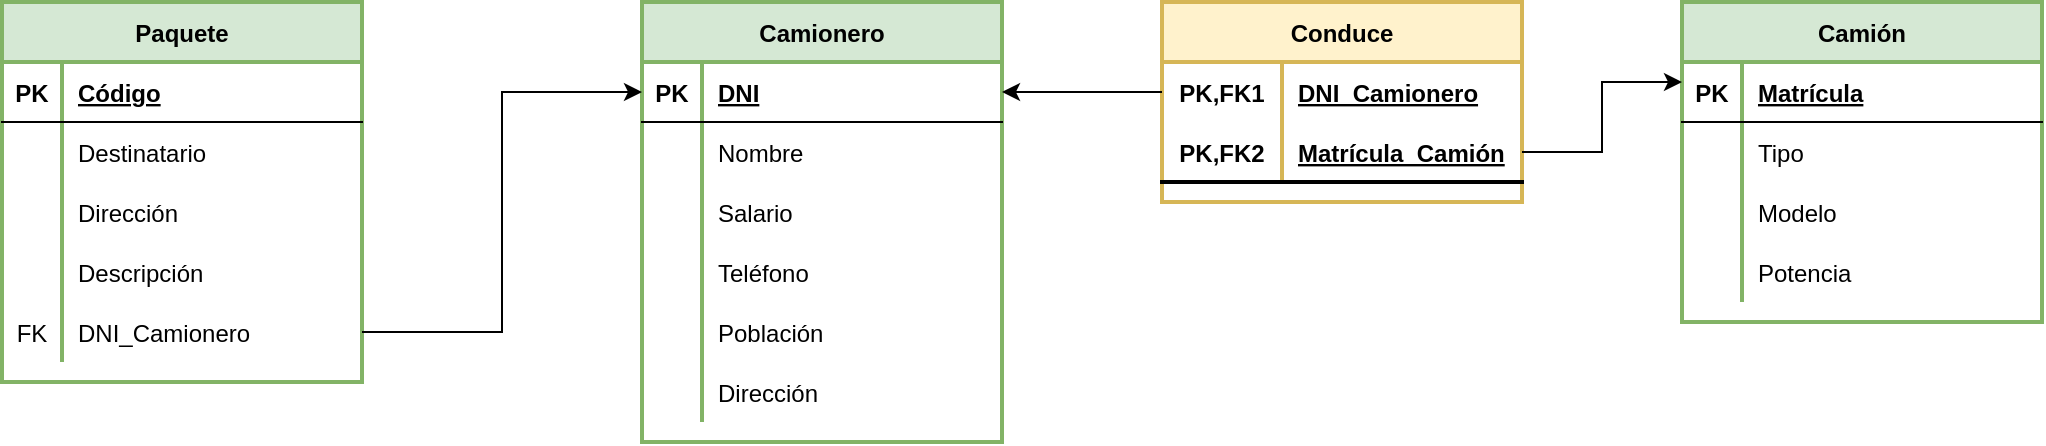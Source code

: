 <mxfile version="20.5.3" type="github">
  <diagram id="MKtPmUqBco1HbYuEGtP4" name="Página-1">
    <mxGraphModel dx="1422" dy="771" grid="1" gridSize="10" guides="1" tooltips="1" connect="1" arrows="1" fold="1" page="1" pageScale="1" pageWidth="827" pageHeight="1169" math="0" shadow="0">
      <root>
        <mxCell id="0" />
        <mxCell id="1" parent="0" />
        <mxCell id="44e2o9X5UK2TzWQJHfWc-1" value="Paquete" style="shape=table;startSize=30;container=1;collapsible=1;childLayout=tableLayout;fixedRows=1;rowLines=0;fontStyle=1;align=center;resizeLast=1;fillColor=#d5e8d4;strokeColor=#82b366;strokeWidth=2;" parent="1" vertex="1">
          <mxGeometry x="80" y="160" width="180" height="190" as="geometry" />
        </mxCell>
        <mxCell id="44e2o9X5UK2TzWQJHfWc-2" value="" style="shape=tableRow;horizontal=0;startSize=0;swimlaneHead=0;swimlaneBody=0;fillColor=none;collapsible=0;dropTarget=0;points=[[0,0.5],[1,0.5]];portConstraint=eastwest;top=0;left=0;right=0;bottom=1;" parent="44e2o9X5UK2TzWQJHfWc-1" vertex="1">
          <mxGeometry y="30" width="180" height="30" as="geometry" />
        </mxCell>
        <mxCell id="44e2o9X5UK2TzWQJHfWc-3" value="PK" style="shape=partialRectangle;connectable=0;fillColor=none;top=0;left=0;bottom=0;right=0;fontStyle=1;overflow=hidden;" parent="44e2o9X5UK2TzWQJHfWc-2" vertex="1">
          <mxGeometry width="30" height="30" as="geometry">
            <mxRectangle width="30" height="30" as="alternateBounds" />
          </mxGeometry>
        </mxCell>
        <mxCell id="44e2o9X5UK2TzWQJHfWc-4" value="Código" style="shape=partialRectangle;connectable=0;fillColor=none;top=0;left=0;bottom=0;right=0;align=left;spacingLeft=6;fontStyle=5;overflow=hidden;" parent="44e2o9X5UK2TzWQJHfWc-2" vertex="1">
          <mxGeometry x="30" width="150" height="30" as="geometry">
            <mxRectangle width="150" height="30" as="alternateBounds" />
          </mxGeometry>
        </mxCell>
        <mxCell id="44e2o9X5UK2TzWQJHfWc-5" value="" style="shape=tableRow;horizontal=0;startSize=0;swimlaneHead=0;swimlaneBody=0;fillColor=none;collapsible=0;dropTarget=0;points=[[0,0.5],[1,0.5]];portConstraint=eastwest;top=0;left=0;right=0;bottom=0;" parent="44e2o9X5UK2TzWQJHfWc-1" vertex="1">
          <mxGeometry y="60" width="180" height="30" as="geometry" />
        </mxCell>
        <mxCell id="44e2o9X5UK2TzWQJHfWc-6" value="" style="shape=partialRectangle;connectable=0;fillColor=none;top=0;left=0;bottom=0;right=0;editable=1;overflow=hidden;" parent="44e2o9X5UK2TzWQJHfWc-5" vertex="1">
          <mxGeometry width="30" height="30" as="geometry">
            <mxRectangle width="30" height="30" as="alternateBounds" />
          </mxGeometry>
        </mxCell>
        <mxCell id="44e2o9X5UK2TzWQJHfWc-7" value="Destinatario" style="shape=partialRectangle;connectable=0;fillColor=none;top=0;left=0;bottom=0;right=0;align=left;spacingLeft=6;overflow=hidden;" parent="44e2o9X5UK2TzWQJHfWc-5" vertex="1">
          <mxGeometry x="30" width="150" height="30" as="geometry">
            <mxRectangle width="150" height="30" as="alternateBounds" />
          </mxGeometry>
        </mxCell>
        <mxCell id="44e2o9X5UK2TzWQJHfWc-8" value="" style="shape=tableRow;horizontal=0;startSize=0;swimlaneHead=0;swimlaneBody=0;fillColor=none;collapsible=0;dropTarget=0;points=[[0,0.5],[1,0.5]];portConstraint=eastwest;top=0;left=0;right=0;bottom=0;" parent="44e2o9X5UK2TzWQJHfWc-1" vertex="1">
          <mxGeometry y="90" width="180" height="30" as="geometry" />
        </mxCell>
        <mxCell id="44e2o9X5UK2TzWQJHfWc-9" value="" style="shape=partialRectangle;connectable=0;fillColor=none;top=0;left=0;bottom=0;right=0;editable=1;overflow=hidden;" parent="44e2o9X5UK2TzWQJHfWc-8" vertex="1">
          <mxGeometry width="30" height="30" as="geometry">
            <mxRectangle width="30" height="30" as="alternateBounds" />
          </mxGeometry>
        </mxCell>
        <mxCell id="44e2o9X5UK2TzWQJHfWc-10" value="Dirección" style="shape=partialRectangle;connectable=0;fillColor=none;top=0;left=0;bottom=0;right=0;align=left;spacingLeft=6;overflow=hidden;" parent="44e2o9X5UK2TzWQJHfWc-8" vertex="1">
          <mxGeometry x="30" width="150" height="30" as="geometry">
            <mxRectangle width="150" height="30" as="alternateBounds" />
          </mxGeometry>
        </mxCell>
        <mxCell id="44e2o9X5UK2TzWQJHfWc-11" value="" style="shape=tableRow;horizontal=0;startSize=0;swimlaneHead=0;swimlaneBody=0;fillColor=none;collapsible=0;dropTarget=0;points=[[0,0.5],[1,0.5]];portConstraint=eastwest;top=0;left=0;right=0;bottom=0;" parent="44e2o9X5UK2TzWQJHfWc-1" vertex="1">
          <mxGeometry y="120" width="180" height="30" as="geometry" />
        </mxCell>
        <mxCell id="44e2o9X5UK2TzWQJHfWc-12" value="" style="shape=partialRectangle;connectable=0;fillColor=none;top=0;left=0;bottom=0;right=0;editable=1;overflow=hidden;" parent="44e2o9X5UK2TzWQJHfWc-11" vertex="1">
          <mxGeometry width="30" height="30" as="geometry">
            <mxRectangle width="30" height="30" as="alternateBounds" />
          </mxGeometry>
        </mxCell>
        <mxCell id="44e2o9X5UK2TzWQJHfWc-13" value="Descripción" style="shape=partialRectangle;connectable=0;fillColor=none;top=0;left=0;bottom=0;right=0;align=left;spacingLeft=6;overflow=hidden;" parent="44e2o9X5UK2TzWQJHfWc-11" vertex="1">
          <mxGeometry x="30" width="150" height="30" as="geometry">
            <mxRectangle width="150" height="30" as="alternateBounds" />
          </mxGeometry>
        </mxCell>
        <mxCell id="44e2o9X5UK2TzWQJHfWc-41" value="" style="shape=tableRow;horizontal=0;startSize=0;swimlaneHead=0;swimlaneBody=0;fillColor=none;collapsible=0;dropTarget=0;points=[[0,0.5],[1,0.5]];portConstraint=eastwest;top=0;left=0;right=0;bottom=0;strokeWidth=2;" parent="44e2o9X5UK2TzWQJHfWc-1" vertex="1">
          <mxGeometry y="150" width="180" height="30" as="geometry" />
        </mxCell>
        <mxCell id="44e2o9X5UK2TzWQJHfWc-42" value="FK" style="shape=partialRectangle;connectable=0;fillColor=none;top=0;left=0;bottom=0;right=0;fontStyle=0;overflow=hidden;strokeWidth=2;" parent="44e2o9X5UK2TzWQJHfWc-41" vertex="1">
          <mxGeometry width="30" height="30" as="geometry">
            <mxRectangle width="30" height="30" as="alternateBounds" />
          </mxGeometry>
        </mxCell>
        <mxCell id="44e2o9X5UK2TzWQJHfWc-43" value="DNI_Camionero" style="shape=partialRectangle;connectable=0;fillColor=none;top=0;left=0;bottom=0;right=0;align=left;spacingLeft=6;fontStyle=0;overflow=hidden;strokeWidth=2;" parent="44e2o9X5UK2TzWQJHfWc-41" vertex="1">
          <mxGeometry x="30" width="150" height="30" as="geometry">
            <mxRectangle width="150" height="30" as="alternateBounds" />
          </mxGeometry>
        </mxCell>
        <mxCell id="44e2o9X5UK2TzWQJHfWc-14" value="Camionero" style="shape=table;startSize=30;container=1;collapsible=1;childLayout=tableLayout;fixedRows=1;rowLines=0;fontStyle=1;align=center;resizeLast=1;fillColor=#d5e8d4;strokeColor=#82b366;strokeWidth=2;" parent="1" vertex="1">
          <mxGeometry x="400" y="160" width="180" height="220" as="geometry" />
        </mxCell>
        <mxCell id="44e2o9X5UK2TzWQJHfWc-15" value="" style="shape=tableRow;horizontal=0;startSize=0;swimlaneHead=0;swimlaneBody=0;fillColor=none;collapsible=0;dropTarget=0;points=[[0,0.5],[1,0.5]];portConstraint=eastwest;top=0;left=0;right=0;bottom=1;" parent="44e2o9X5UK2TzWQJHfWc-14" vertex="1">
          <mxGeometry y="30" width="180" height="30" as="geometry" />
        </mxCell>
        <mxCell id="44e2o9X5UK2TzWQJHfWc-16" value="PK" style="shape=partialRectangle;connectable=0;fillColor=none;top=0;left=0;bottom=0;right=0;fontStyle=1;overflow=hidden;" parent="44e2o9X5UK2TzWQJHfWc-15" vertex="1">
          <mxGeometry width="30" height="30" as="geometry">
            <mxRectangle width="30" height="30" as="alternateBounds" />
          </mxGeometry>
        </mxCell>
        <mxCell id="44e2o9X5UK2TzWQJHfWc-17" value="DNI" style="shape=partialRectangle;connectable=0;fillColor=none;top=0;left=0;bottom=0;right=0;align=left;spacingLeft=6;fontStyle=5;overflow=hidden;" parent="44e2o9X5UK2TzWQJHfWc-15" vertex="1">
          <mxGeometry x="30" width="150" height="30" as="geometry">
            <mxRectangle width="150" height="30" as="alternateBounds" />
          </mxGeometry>
        </mxCell>
        <mxCell id="44e2o9X5UK2TzWQJHfWc-18" value="" style="shape=tableRow;horizontal=0;startSize=0;swimlaneHead=0;swimlaneBody=0;fillColor=none;collapsible=0;dropTarget=0;points=[[0,0.5],[1,0.5]];portConstraint=eastwest;top=0;left=0;right=0;bottom=0;" parent="44e2o9X5UK2TzWQJHfWc-14" vertex="1">
          <mxGeometry y="60" width="180" height="30" as="geometry" />
        </mxCell>
        <mxCell id="44e2o9X5UK2TzWQJHfWc-19" value="" style="shape=partialRectangle;connectable=0;fillColor=none;top=0;left=0;bottom=0;right=0;editable=1;overflow=hidden;" parent="44e2o9X5UK2TzWQJHfWc-18" vertex="1">
          <mxGeometry width="30" height="30" as="geometry">
            <mxRectangle width="30" height="30" as="alternateBounds" />
          </mxGeometry>
        </mxCell>
        <mxCell id="44e2o9X5UK2TzWQJHfWc-20" value="Nombre" style="shape=partialRectangle;connectable=0;fillColor=none;top=0;left=0;bottom=0;right=0;align=left;spacingLeft=6;overflow=hidden;" parent="44e2o9X5UK2TzWQJHfWc-18" vertex="1">
          <mxGeometry x="30" width="150" height="30" as="geometry">
            <mxRectangle width="150" height="30" as="alternateBounds" />
          </mxGeometry>
        </mxCell>
        <mxCell id="44e2o9X5UK2TzWQJHfWc-21" value="" style="shape=tableRow;horizontal=0;startSize=0;swimlaneHead=0;swimlaneBody=0;fillColor=none;collapsible=0;dropTarget=0;points=[[0,0.5],[1,0.5]];portConstraint=eastwest;top=0;left=0;right=0;bottom=0;" parent="44e2o9X5UK2TzWQJHfWc-14" vertex="1">
          <mxGeometry y="90" width="180" height="30" as="geometry" />
        </mxCell>
        <mxCell id="44e2o9X5UK2TzWQJHfWc-22" value="" style="shape=partialRectangle;connectable=0;fillColor=none;top=0;left=0;bottom=0;right=0;editable=1;overflow=hidden;" parent="44e2o9X5UK2TzWQJHfWc-21" vertex="1">
          <mxGeometry width="30" height="30" as="geometry">
            <mxRectangle width="30" height="30" as="alternateBounds" />
          </mxGeometry>
        </mxCell>
        <mxCell id="44e2o9X5UK2TzWQJHfWc-23" value="Salario" style="shape=partialRectangle;connectable=0;fillColor=none;top=0;left=0;bottom=0;right=0;align=left;spacingLeft=6;overflow=hidden;" parent="44e2o9X5UK2TzWQJHfWc-21" vertex="1">
          <mxGeometry x="30" width="150" height="30" as="geometry">
            <mxRectangle width="150" height="30" as="alternateBounds" />
          </mxGeometry>
        </mxCell>
        <mxCell id="44e2o9X5UK2TzWQJHfWc-24" value="" style="shape=tableRow;horizontal=0;startSize=0;swimlaneHead=0;swimlaneBody=0;fillColor=none;collapsible=0;dropTarget=0;points=[[0,0.5],[1,0.5]];portConstraint=eastwest;top=0;left=0;right=0;bottom=0;" parent="44e2o9X5UK2TzWQJHfWc-14" vertex="1">
          <mxGeometry y="120" width="180" height="30" as="geometry" />
        </mxCell>
        <mxCell id="44e2o9X5UK2TzWQJHfWc-25" value="" style="shape=partialRectangle;connectable=0;fillColor=none;top=0;left=0;bottom=0;right=0;editable=1;overflow=hidden;" parent="44e2o9X5UK2TzWQJHfWc-24" vertex="1">
          <mxGeometry width="30" height="30" as="geometry">
            <mxRectangle width="30" height="30" as="alternateBounds" />
          </mxGeometry>
        </mxCell>
        <mxCell id="44e2o9X5UK2TzWQJHfWc-26" value="Teléfono" style="shape=partialRectangle;connectable=0;fillColor=none;top=0;left=0;bottom=0;right=0;align=left;spacingLeft=6;overflow=hidden;" parent="44e2o9X5UK2TzWQJHfWc-24" vertex="1">
          <mxGeometry x="30" width="150" height="30" as="geometry">
            <mxRectangle width="150" height="30" as="alternateBounds" />
          </mxGeometry>
        </mxCell>
        <mxCell id="44e2o9X5UK2TzWQJHfWc-30" value="" style="shape=tableRow;horizontal=0;startSize=0;swimlaneHead=0;swimlaneBody=0;fillColor=none;collapsible=0;dropTarget=0;points=[[0,0.5],[1,0.5]];portConstraint=eastwest;top=0;left=0;right=0;bottom=0;strokeWidth=2;" parent="44e2o9X5UK2TzWQJHfWc-14" vertex="1">
          <mxGeometry y="150" width="180" height="30" as="geometry" />
        </mxCell>
        <mxCell id="44e2o9X5UK2TzWQJHfWc-31" value="" style="shape=partialRectangle;connectable=0;fillColor=none;top=0;left=0;bottom=0;right=0;editable=1;overflow=hidden;strokeWidth=2;" parent="44e2o9X5UK2TzWQJHfWc-30" vertex="1">
          <mxGeometry width="30" height="30" as="geometry">
            <mxRectangle width="30" height="30" as="alternateBounds" />
          </mxGeometry>
        </mxCell>
        <mxCell id="44e2o9X5UK2TzWQJHfWc-32" value="Población" style="shape=partialRectangle;connectable=0;fillColor=none;top=0;left=0;bottom=0;right=0;align=left;spacingLeft=6;overflow=hidden;strokeWidth=2;" parent="44e2o9X5UK2TzWQJHfWc-30" vertex="1">
          <mxGeometry x="30" width="150" height="30" as="geometry">
            <mxRectangle width="150" height="30" as="alternateBounds" />
          </mxGeometry>
        </mxCell>
        <mxCell id="44e2o9X5UK2TzWQJHfWc-37" value="" style="shape=tableRow;horizontal=0;startSize=0;swimlaneHead=0;swimlaneBody=0;fillColor=none;collapsible=0;dropTarget=0;points=[[0,0.5],[1,0.5]];portConstraint=eastwest;top=0;left=0;right=0;bottom=0;strokeWidth=2;" parent="44e2o9X5UK2TzWQJHfWc-14" vertex="1">
          <mxGeometry y="180" width="180" height="30" as="geometry" />
        </mxCell>
        <mxCell id="44e2o9X5UK2TzWQJHfWc-38" value="" style="shape=partialRectangle;connectable=0;fillColor=none;top=0;left=0;bottom=0;right=0;editable=1;overflow=hidden;strokeWidth=2;" parent="44e2o9X5UK2TzWQJHfWc-37" vertex="1">
          <mxGeometry width="30" height="30" as="geometry">
            <mxRectangle width="30" height="30" as="alternateBounds" />
          </mxGeometry>
        </mxCell>
        <mxCell id="44e2o9X5UK2TzWQJHfWc-39" value="Dirección" style="shape=partialRectangle;connectable=0;fillColor=none;top=0;left=0;bottom=0;right=0;align=left;spacingLeft=6;overflow=hidden;strokeWidth=2;" parent="44e2o9X5UK2TzWQJHfWc-37" vertex="1">
          <mxGeometry x="30" width="150" height="30" as="geometry">
            <mxRectangle width="150" height="30" as="alternateBounds" />
          </mxGeometry>
        </mxCell>
        <mxCell id="44e2o9X5UK2TzWQJHfWc-44" style="edgeStyle=orthogonalEdgeStyle;rounded=0;orthogonalLoop=1;jettySize=auto;html=1;exitX=1;exitY=0.5;exitDx=0;exitDy=0;" parent="1" source="44e2o9X5UK2TzWQJHfWc-41" target="44e2o9X5UK2TzWQJHfWc-15" edge="1">
          <mxGeometry relative="1" as="geometry" />
        </mxCell>
        <mxCell id="44e2o9X5UK2TzWQJHfWc-45" value="Conduce" style="shape=table;startSize=30;container=1;collapsible=1;childLayout=tableLayout;fixedRows=1;rowLines=0;fontStyle=1;align=center;resizeLast=1;strokeWidth=2;fillColor=#fff2cc;strokeColor=#d6b656;" parent="1" vertex="1">
          <mxGeometry x="660" y="160" width="180" height="100" as="geometry" />
        </mxCell>
        <mxCell id="44e2o9X5UK2TzWQJHfWc-46" value="" style="shape=tableRow;horizontal=0;startSize=0;swimlaneHead=0;swimlaneBody=0;fillColor=none;collapsible=0;dropTarget=0;points=[[0,0.5],[1,0.5]];portConstraint=eastwest;top=0;left=0;right=0;bottom=0;strokeWidth=2;" parent="44e2o9X5UK2TzWQJHfWc-45" vertex="1">
          <mxGeometry y="30" width="180" height="30" as="geometry" />
        </mxCell>
        <mxCell id="44e2o9X5UK2TzWQJHfWc-47" value="PK,FK1" style="shape=partialRectangle;connectable=0;fillColor=none;top=0;left=0;bottom=0;right=0;fontStyle=1;overflow=hidden;strokeWidth=2;" parent="44e2o9X5UK2TzWQJHfWc-46" vertex="1">
          <mxGeometry width="60" height="30" as="geometry">
            <mxRectangle width="60" height="30" as="alternateBounds" />
          </mxGeometry>
        </mxCell>
        <mxCell id="44e2o9X5UK2TzWQJHfWc-48" value="DNI_Camionero" style="shape=partialRectangle;connectable=0;fillColor=none;top=0;left=0;bottom=0;right=0;align=left;spacingLeft=6;fontStyle=5;overflow=hidden;strokeWidth=2;" parent="44e2o9X5UK2TzWQJHfWc-46" vertex="1">
          <mxGeometry x="60" width="120" height="30" as="geometry">
            <mxRectangle width="120" height="30" as="alternateBounds" />
          </mxGeometry>
        </mxCell>
        <mxCell id="44e2o9X5UK2TzWQJHfWc-49" value="" style="shape=tableRow;horizontal=0;startSize=0;swimlaneHead=0;swimlaneBody=0;fillColor=none;collapsible=0;dropTarget=0;points=[[0,0.5],[1,0.5]];portConstraint=eastwest;top=0;left=0;right=0;bottom=1;strokeWidth=2;" parent="44e2o9X5UK2TzWQJHfWc-45" vertex="1">
          <mxGeometry y="60" width="180" height="30" as="geometry" />
        </mxCell>
        <mxCell id="44e2o9X5UK2TzWQJHfWc-50" value="PK,FK2" style="shape=partialRectangle;connectable=0;fillColor=none;top=0;left=0;bottom=0;right=0;fontStyle=1;overflow=hidden;strokeWidth=2;" parent="44e2o9X5UK2TzWQJHfWc-49" vertex="1">
          <mxGeometry width="60" height="30" as="geometry">
            <mxRectangle width="60" height="30" as="alternateBounds" />
          </mxGeometry>
        </mxCell>
        <mxCell id="44e2o9X5UK2TzWQJHfWc-51" value="Matrícula_Camión" style="shape=partialRectangle;connectable=0;fillColor=none;top=0;left=0;bottom=0;right=0;align=left;spacingLeft=6;fontStyle=5;overflow=hidden;strokeWidth=2;" parent="44e2o9X5UK2TzWQJHfWc-49" vertex="1">
          <mxGeometry x="60" width="120" height="30" as="geometry">
            <mxRectangle width="120" height="30" as="alternateBounds" />
          </mxGeometry>
        </mxCell>
        <mxCell id="44e2o9X5UK2TzWQJHfWc-58" value="Camión" style="shape=table;startSize=30;container=1;collapsible=1;childLayout=tableLayout;fixedRows=1;rowLines=0;fontStyle=1;align=center;resizeLast=1;fillColor=#d5e8d4;strokeColor=#82b366;strokeWidth=2;" parent="1" vertex="1">
          <mxGeometry x="920" y="160" width="180" height="160" as="geometry" />
        </mxCell>
        <mxCell id="44e2o9X5UK2TzWQJHfWc-59" value="" style="shape=tableRow;horizontal=0;startSize=0;swimlaneHead=0;swimlaneBody=0;fillColor=none;collapsible=0;dropTarget=0;points=[[0,0.5],[1,0.5]];portConstraint=eastwest;top=0;left=0;right=0;bottom=1;" parent="44e2o9X5UK2TzWQJHfWc-58" vertex="1">
          <mxGeometry y="30" width="180" height="30" as="geometry" />
        </mxCell>
        <mxCell id="44e2o9X5UK2TzWQJHfWc-60" value="PK" style="shape=partialRectangle;connectable=0;fillColor=none;top=0;left=0;bottom=0;right=0;fontStyle=1;overflow=hidden;" parent="44e2o9X5UK2TzWQJHfWc-59" vertex="1">
          <mxGeometry width="30" height="30" as="geometry">
            <mxRectangle width="30" height="30" as="alternateBounds" />
          </mxGeometry>
        </mxCell>
        <mxCell id="44e2o9X5UK2TzWQJHfWc-61" value="Matrícula" style="shape=partialRectangle;connectable=0;fillColor=none;top=0;left=0;bottom=0;right=0;align=left;spacingLeft=6;fontStyle=5;overflow=hidden;" parent="44e2o9X5UK2TzWQJHfWc-59" vertex="1">
          <mxGeometry x="30" width="150" height="30" as="geometry">
            <mxRectangle width="150" height="30" as="alternateBounds" />
          </mxGeometry>
        </mxCell>
        <mxCell id="44e2o9X5UK2TzWQJHfWc-62" value="" style="shape=tableRow;horizontal=0;startSize=0;swimlaneHead=0;swimlaneBody=0;fillColor=none;collapsible=0;dropTarget=0;points=[[0,0.5],[1,0.5]];portConstraint=eastwest;top=0;left=0;right=0;bottom=0;" parent="44e2o9X5UK2TzWQJHfWc-58" vertex="1">
          <mxGeometry y="60" width="180" height="30" as="geometry" />
        </mxCell>
        <mxCell id="44e2o9X5UK2TzWQJHfWc-63" value="" style="shape=partialRectangle;connectable=0;fillColor=none;top=0;left=0;bottom=0;right=0;editable=1;overflow=hidden;" parent="44e2o9X5UK2TzWQJHfWc-62" vertex="1">
          <mxGeometry width="30" height="30" as="geometry">
            <mxRectangle width="30" height="30" as="alternateBounds" />
          </mxGeometry>
        </mxCell>
        <mxCell id="44e2o9X5UK2TzWQJHfWc-64" value="Tipo" style="shape=partialRectangle;connectable=0;fillColor=none;top=0;left=0;bottom=0;right=0;align=left;spacingLeft=6;overflow=hidden;" parent="44e2o9X5UK2TzWQJHfWc-62" vertex="1">
          <mxGeometry x="30" width="150" height="30" as="geometry">
            <mxRectangle width="150" height="30" as="alternateBounds" />
          </mxGeometry>
        </mxCell>
        <mxCell id="44e2o9X5UK2TzWQJHfWc-65" value="" style="shape=tableRow;horizontal=0;startSize=0;swimlaneHead=0;swimlaneBody=0;fillColor=none;collapsible=0;dropTarget=0;points=[[0,0.5],[1,0.5]];portConstraint=eastwest;top=0;left=0;right=0;bottom=0;" parent="44e2o9X5UK2TzWQJHfWc-58" vertex="1">
          <mxGeometry y="90" width="180" height="30" as="geometry" />
        </mxCell>
        <mxCell id="44e2o9X5UK2TzWQJHfWc-66" value="" style="shape=partialRectangle;connectable=0;fillColor=none;top=0;left=0;bottom=0;right=0;editable=1;overflow=hidden;" parent="44e2o9X5UK2TzWQJHfWc-65" vertex="1">
          <mxGeometry width="30" height="30" as="geometry">
            <mxRectangle width="30" height="30" as="alternateBounds" />
          </mxGeometry>
        </mxCell>
        <mxCell id="44e2o9X5UK2TzWQJHfWc-67" value="Modelo" style="shape=partialRectangle;connectable=0;fillColor=none;top=0;left=0;bottom=0;right=0;align=left;spacingLeft=6;overflow=hidden;" parent="44e2o9X5UK2TzWQJHfWc-65" vertex="1">
          <mxGeometry x="30" width="150" height="30" as="geometry">
            <mxRectangle width="150" height="30" as="alternateBounds" />
          </mxGeometry>
        </mxCell>
        <mxCell id="44e2o9X5UK2TzWQJHfWc-68" value="" style="shape=tableRow;horizontal=0;startSize=0;swimlaneHead=0;swimlaneBody=0;fillColor=none;collapsible=0;dropTarget=0;points=[[0,0.5],[1,0.5]];portConstraint=eastwest;top=0;left=0;right=0;bottom=0;" parent="44e2o9X5UK2TzWQJHfWc-58" vertex="1">
          <mxGeometry y="120" width="180" height="30" as="geometry" />
        </mxCell>
        <mxCell id="44e2o9X5UK2TzWQJHfWc-69" value="" style="shape=partialRectangle;connectable=0;fillColor=none;top=0;left=0;bottom=0;right=0;editable=1;overflow=hidden;" parent="44e2o9X5UK2TzWQJHfWc-68" vertex="1">
          <mxGeometry width="30" height="30" as="geometry">
            <mxRectangle width="30" height="30" as="alternateBounds" />
          </mxGeometry>
        </mxCell>
        <mxCell id="44e2o9X5UK2TzWQJHfWc-70" value="Potencia" style="shape=partialRectangle;connectable=0;fillColor=none;top=0;left=0;bottom=0;right=0;align=left;spacingLeft=6;overflow=hidden;" parent="44e2o9X5UK2TzWQJHfWc-68" vertex="1">
          <mxGeometry x="30" width="150" height="30" as="geometry">
            <mxRectangle width="150" height="30" as="alternateBounds" />
          </mxGeometry>
        </mxCell>
        <mxCell id="44e2o9X5UK2TzWQJHfWc-74" style="edgeStyle=orthogonalEdgeStyle;rounded=0;orthogonalLoop=1;jettySize=auto;html=1;exitX=0;exitY=0.5;exitDx=0;exitDy=0;" parent="1" source="44e2o9X5UK2TzWQJHfWc-46" target="44e2o9X5UK2TzWQJHfWc-15" edge="1">
          <mxGeometry relative="1" as="geometry" />
        </mxCell>
        <mxCell id="44e2o9X5UK2TzWQJHfWc-75" style="edgeStyle=orthogonalEdgeStyle;rounded=0;orthogonalLoop=1;jettySize=auto;html=1;exitX=1;exitY=0.5;exitDx=0;exitDy=0;entryX=0;entryY=0.25;entryDx=0;entryDy=0;" parent="1" source="44e2o9X5UK2TzWQJHfWc-49" target="44e2o9X5UK2TzWQJHfWc-58" edge="1">
          <mxGeometry relative="1" as="geometry" />
        </mxCell>
      </root>
    </mxGraphModel>
  </diagram>
</mxfile>
